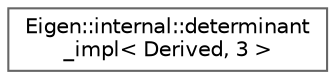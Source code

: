 digraph "Graphical Class Hierarchy"
{
 // LATEX_PDF_SIZE
  bgcolor="transparent";
  edge [fontname=Helvetica,fontsize=10,labelfontname=Helvetica,labelfontsize=10];
  node [fontname=Helvetica,fontsize=10,shape=box,height=0.2,width=0.4];
  rankdir="LR";
  Node0 [id="Node000000",label="Eigen::internal::determinant\l_impl\< Derived, 3 \>",height=0.2,width=0.4,color="grey40", fillcolor="white", style="filled",URL="$structEigen_1_1internal_1_1determinant__impl_3_01Derived_00_013_01_4.html",tooltip=" "];
}
